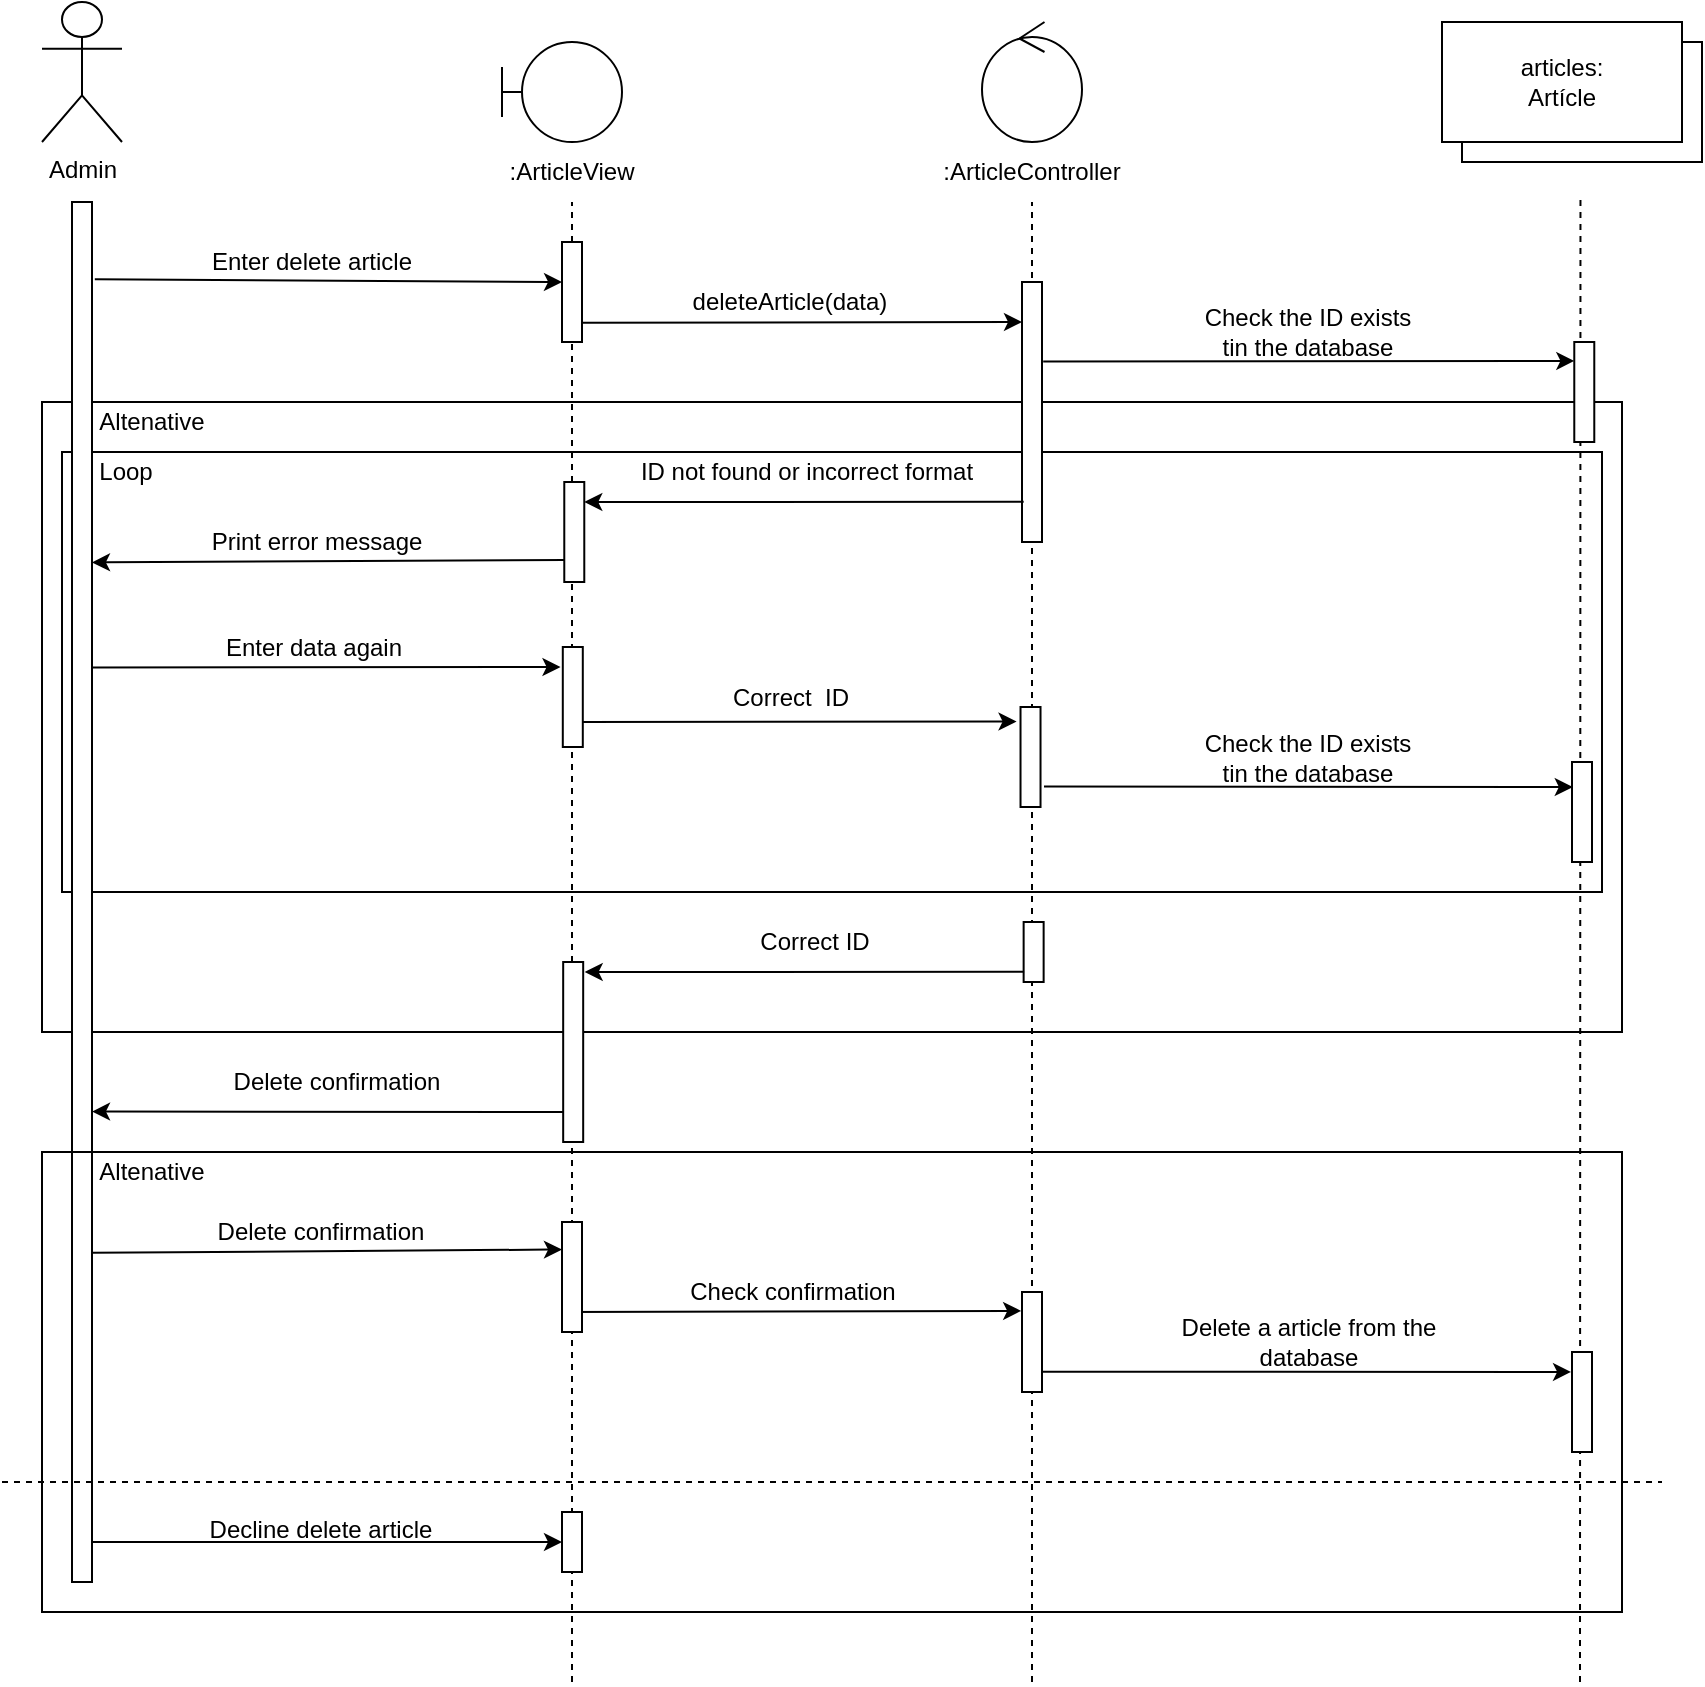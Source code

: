<mxfile version="20.0.1" type="device"><diagram id="6Jm7DpInlG3q7c3UBFbP" name="Page-1"><mxGraphModel dx="781" dy="1084" grid="1" gridSize="10" guides="1" tooltips="1" connect="1" arrows="1" fold="1" page="1" pageScale="1" pageWidth="827" pageHeight="1169" math="0" shadow="0"><root><mxCell id="0"/><mxCell id="1" parent="0"/><mxCell id="nzm7zVkuCZry_IWOrkpd-141" value="" style="endArrow=classic;html=1;rounded=0;exitX=1.056;exitY=0.049;exitDx=0;exitDy=0;exitPerimeter=0;entryX=0;entryY=0.5;entryDx=0;entryDy=0;" parent="1" target="nzm7zVkuCZry_IWOrkpd-146" edge="1"><mxGeometry width="50" height="50" relative="1" as="geometry"><mxPoint x="55.56" y="770" as="sourcePoint"/><mxPoint x="290.0" y="769.82" as="targetPoint"/></mxGeometry></mxCell><mxCell id="nzm7zVkuCZry_IWOrkpd-105" value="" style="rounded=0;whiteSpace=wrap;html=1;fillColor=none;" parent="1" vertex="1"><mxGeometry x="40" y="200" width="790" height="315" as="geometry"/></mxCell><mxCell id="nzm7zVkuCZry_IWOrkpd-106" value="" style="rounded=0;whiteSpace=wrap;html=1;fillColor=none;" parent="1" vertex="1"><mxGeometry x="50" y="225" width="770" height="220" as="geometry"/></mxCell><mxCell id="nzm7zVkuCZry_IWOrkpd-107" value="Loop" style="text;html=1;strokeColor=none;fillColor=none;align=center;verticalAlign=middle;whiteSpace=wrap;rounded=0;" parent="1" vertex="1"><mxGeometry x="67.38" y="225" width="30" height="20" as="geometry"/></mxCell><mxCell id="nzm7zVkuCZry_IWOrkpd-108" value="Altenative" style="text;html=1;strokeColor=none;fillColor=none;align=center;verticalAlign=middle;whiteSpace=wrap;rounded=0;" parent="1" vertex="1"><mxGeometry x="70" y="200" width="50" height="20" as="geometry"/></mxCell><mxCell id="nzm7zVkuCZry_IWOrkpd-1" value="" style="endArrow=none;dashed=1;html=1;rounded=0;" parent="1" edge="1"><mxGeometry width="50" height="50" relative="1" as="geometry"><mxPoint x="535" y="840" as="sourcePoint"/><mxPoint x="535" y="100" as="targetPoint"/></mxGeometry></mxCell><mxCell id="nzm7zVkuCZry_IWOrkpd-7" value="" style="endArrow=none;dashed=1;html=1;rounded=0;entryX=0.5;entryY=1;entryDx=0;entryDy=0;startArrow=none;" parent="1" edge="1"><mxGeometry width="50" height="50" relative="1" as="geometry"><mxPoint x="809" y="840" as="sourcePoint"/><mxPoint x="809.24" y="96.29" as="targetPoint"/></mxGeometry></mxCell><mxCell id="nzm7zVkuCZry_IWOrkpd-8" value="" style="endArrow=none;dashed=1;html=1;rounded=0;startArrow=none;" parent="1" edge="1"><mxGeometry width="50" height="50" relative="1" as="geometry"><mxPoint x="305" y="840" as="sourcePoint"/><mxPoint x="305" y="100" as="targetPoint"/></mxGeometry></mxCell><mxCell id="nzm7zVkuCZry_IWOrkpd-11" value="listadoArticulos:&lt;br&gt;Artículos" style="rounded=0;whiteSpace=wrap;html=1;" parent="1" vertex="1"><mxGeometry x="750" y="20" width="120" height="60" as="geometry"/></mxCell><mxCell id="nzm7zVkuCZry_IWOrkpd-12" value="Admin" style="shape=umlActor;verticalLabelPosition=bottom;verticalAlign=top;html=1;outlineConnect=0;" parent="1" vertex="1"><mxGeometry x="40" width="40" height="70" as="geometry"/></mxCell><mxCell id="nzm7zVkuCZry_IWOrkpd-13" value="" style="shape=umlBoundary;whiteSpace=wrap;html=1;" parent="1" vertex="1"><mxGeometry x="270" y="20" width="60" height="50" as="geometry"/></mxCell><mxCell id="nzm7zVkuCZry_IWOrkpd-14" value=":ArticleView" style="text;html=1;strokeColor=none;fillColor=none;align=center;verticalAlign=middle;whiteSpace=wrap;rounded=0;" parent="1" vertex="1"><mxGeometry x="290" y="75" width="30" height="20" as="geometry"/></mxCell><mxCell id="nzm7zVkuCZry_IWOrkpd-15" value=":ArticleController" style="text;html=1;strokeColor=none;fillColor=none;align=center;verticalAlign=middle;whiteSpace=wrap;rounded=0;" parent="1" vertex="1"><mxGeometry x="500" y="75" width="70" height="20" as="geometry"/></mxCell><mxCell id="nzm7zVkuCZry_IWOrkpd-16" value="" style="ellipse;shape=umlControl;whiteSpace=wrap;html=1;" parent="1" vertex="1"><mxGeometry x="510" y="10" width="50" height="60" as="geometry"/></mxCell><mxCell id="nzm7zVkuCZry_IWOrkpd-17" value="articles:&lt;br&gt;Artícle" style="rounded=0;whiteSpace=wrap;html=1;" parent="1" vertex="1"><mxGeometry x="740" y="10" width="120" height="60" as="geometry"/></mxCell><mxCell id="nzm7zVkuCZry_IWOrkpd-19" value="Enter delete article" style="text;html=1;strokeColor=none;fillColor=none;align=center;verticalAlign=middle;whiteSpace=wrap;rounded=0;" parent="1" vertex="1"><mxGeometry x="110" y="120" width="130" height="20" as="geometry"/></mxCell><mxCell id="nzm7zVkuCZry_IWOrkpd-20" value="" style="rounded=0;whiteSpace=wrap;html=1;" parent="1" vertex="1"><mxGeometry x="300" y="120" width="10" height="50" as="geometry"/></mxCell><mxCell id="nzm7zVkuCZry_IWOrkpd-21" value="" style="endArrow=classic;html=1;rounded=0;exitX=1.141;exitY=0.056;exitDx=0;exitDy=0;exitPerimeter=0;" parent="1" source="nzm7zVkuCZry_IWOrkpd-92" edge="1"><mxGeometry width="50" height="50" relative="1" as="geometry"><mxPoint x="70" y="140" as="sourcePoint"/><mxPoint x="300" y="140" as="targetPoint"/></mxGeometry></mxCell><mxCell id="nzm7zVkuCZry_IWOrkpd-22" value="deleteArticle(data)" style="text;html=1;strokeColor=none;fillColor=none;align=center;verticalAlign=middle;whiteSpace=wrap;rounded=0;" parent="1" vertex="1"><mxGeometry x="349" y="140" width="130" height="20" as="geometry"/></mxCell><mxCell id="nzm7zVkuCZry_IWOrkpd-23" value="" style="rounded=0;whiteSpace=wrap;html=1;" parent="1" vertex="1"><mxGeometry x="530" y="140" width="10" height="130" as="geometry"/></mxCell><mxCell id="nzm7zVkuCZry_IWOrkpd-24" value="" style="endArrow=classic;html=1;rounded=0;exitX=0.948;exitY=0.101;exitDx=0;exitDy=0;exitPerimeter=0;" parent="1" edge="1"><mxGeometry width="50" height="50" relative="1" as="geometry"><mxPoint x="310" y="160.4" as="sourcePoint"/><mxPoint x="530" y="160" as="targetPoint"/></mxGeometry></mxCell><mxCell id="nzm7zVkuCZry_IWOrkpd-25" value="Check the ID exists tin the database" style="text;html=1;strokeColor=none;fillColor=none;align=center;verticalAlign=middle;whiteSpace=wrap;rounded=0;" parent="1" vertex="1"><mxGeometry x="620" y="150" width="106" height="30" as="geometry"/></mxCell><mxCell id="nzm7zVkuCZry_IWOrkpd-26" value="" style="rounded=0;whiteSpace=wrap;html=1;" parent="1" vertex="1"><mxGeometry x="806.14" y="170" width="10" height="50" as="geometry"/></mxCell><mxCell id="nzm7zVkuCZry_IWOrkpd-92" value="" style="rounded=0;whiteSpace=wrap;html=1;" parent="1" vertex="1"><mxGeometry x="55" y="100" width="10" height="690" as="geometry"/></mxCell><mxCell id="nzm7zVkuCZry_IWOrkpd-104" value="" style="endArrow=classic;html=1;rounded=0;exitX=1.059;exitY=0.306;exitDx=0;exitDy=0;exitPerimeter=0;entryX=0.003;entryY=0.189;entryDx=0;entryDy=0;entryPerimeter=0;" parent="1" source="nzm7zVkuCZry_IWOrkpd-23" target="nzm7zVkuCZry_IWOrkpd-26" edge="1"><mxGeometry width="50" height="50" relative="1" as="geometry"><mxPoint x="560" y="180" as="sourcePoint"/><mxPoint x="800" y="180" as="targetPoint"/></mxGeometry></mxCell><mxCell id="nzm7zVkuCZry_IWOrkpd-109" value="ID not found or incorrect format" style="text;html=1;strokeColor=none;fillColor=none;align=center;verticalAlign=middle;whiteSpace=wrap;rounded=0;" parent="1" vertex="1"><mxGeometry x="334.64" y="225" width="175.36" height="20" as="geometry"/></mxCell><mxCell id="nzm7zVkuCZry_IWOrkpd-110" value="" style="endArrow=classic;html=1;rounded=0;exitX=-0.03;exitY=0.899;exitDx=0;exitDy=0;exitPerimeter=0;" parent="1" edge="1"><mxGeometry width="50" height="50" relative="1" as="geometry"><mxPoint x="530.84" y="249.9" as="sourcePoint"/><mxPoint x="311.14" y="250.0" as="targetPoint"/></mxGeometry></mxCell><mxCell id="nzm7zVkuCZry_IWOrkpd-111" value="" style="rounded=0;whiteSpace=wrap;html=1;" parent="1" vertex="1"><mxGeometry x="301.14" y="240" width="10" height="50" as="geometry"/></mxCell><mxCell id="nzm7zVkuCZry_IWOrkpd-112" value="Print error message" style="text;html=1;strokeColor=none;fillColor=none;align=center;verticalAlign=middle;whiteSpace=wrap;rounded=0;" parent="1" vertex="1"><mxGeometry x="97.38" y="260" width="161" height="20" as="geometry"/></mxCell><mxCell id="nzm7zVkuCZry_IWOrkpd-113" value="" style="endArrow=classic;html=1;rounded=0;exitX=-0.03;exitY=0.899;exitDx=0;exitDy=0;exitPerimeter=0;entryX=0.886;entryY=0.18;entryDx=0;entryDy=0;entryPerimeter=0;" parent="1" edge="1"><mxGeometry width="50" height="50" relative="1" as="geometry"><mxPoint x="301.14" y="279.05" as="sourcePoint"/><mxPoint x="65.0" y="280.2" as="targetPoint"/></mxGeometry></mxCell><mxCell id="nzm7zVkuCZry_IWOrkpd-114" value="Enter data again" style="text;html=1;strokeColor=none;fillColor=none;align=center;verticalAlign=middle;whiteSpace=wrap;rounded=0;" parent="1" vertex="1"><mxGeometry x="102.65" y="312.5" width="145.5" height="20" as="geometry"/></mxCell><mxCell id="nzm7zVkuCZry_IWOrkpd-115" value="" style="rounded=0;whiteSpace=wrap;html=1;" parent="1" vertex="1"><mxGeometry x="300.4" y="322.5" width="10" height="50" as="geometry"/></mxCell><mxCell id="nzm7zVkuCZry_IWOrkpd-116" value="Correct&amp;nbsp; ID" style="text;html=1;strokeColor=none;fillColor=none;align=center;verticalAlign=middle;whiteSpace=wrap;rounded=0;" parent="1" vertex="1"><mxGeometry x="333.9" y="337.5" width="161" height="20" as="geometry"/></mxCell><mxCell id="nzm7zVkuCZry_IWOrkpd-117" value="" style="endArrow=classic;html=1;rounded=0;exitX=1;exitY=0.75;exitDx=0;exitDy=0;entryX=-0.198;entryY=0.145;entryDx=0;entryDy=0;entryPerimeter=0;" parent="1" source="nzm7zVkuCZry_IWOrkpd-115" target="nzm7zVkuCZry_IWOrkpd-120" edge="1"><mxGeometry width="50" height="50" relative="1" as="geometry"><mxPoint x="311.14" y="400.4" as="sourcePoint"/><mxPoint x="531.14" y="400.0" as="targetPoint"/></mxGeometry></mxCell><mxCell id="nzm7zVkuCZry_IWOrkpd-119" value="" style="endArrow=classic;html=1;rounded=0;exitX=1.059;exitY=0.442;exitDx=0;exitDy=0;exitPerimeter=0;" parent="1" edge="1"><mxGeometry width="50" height="50" relative="1" as="geometry"><mxPoint x="540.99" y="392.28" as="sourcePoint"/><mxPoint x="805.4" y="392.5" as="targetPoint"/></mxGeometry></mxCell><mxCell id="nzm7zVkuCZry_IWOrkpd-120" value="" style="rounded=0;whiteSpace=wrap;html=1;" parent="1" vertex="1"><mxGeometry x="529.26" y="352.5" width="10" height="50" as="geometry"/></mxCell><mxCell id="nzm7zVkuCZry_IWOrkpd-121" value="" style="endArrow=classic;html=1;rounded=0;exitX=1.035;exitY=0.229;exitDx=0;exitDy=0;exitPerimeter=0;" parent="1" edge="1"><mxGeometry width="50" height="50" relative="1" as="geometry"><mxPoint x="64.61" y="332.72" as="sourcePoint"/><mxPoint x="299.26" y="332.5" as="targetPoint"/></mxGeometry></mxCell><mxCell id="nzm7zVkuCZry_IWOrkpd-123" value="" style="rounded=0;whiteSpace=wrap;html=1;" parent="1" vertex="1"><mxGeometry x="805" y="380" width="10" height="50" as="geometry"/></mxCell><mxCell id="nzm7zVkuCZry_IWOrkpd-124" value="Check the ID exists tin the database" style="text;html=1;strokeColor=none;fillColor=none;align=center;verticalAlign=middle;whiteSpace=wrap;rounded=0;" parent="1" vertex="1"><mxGeometry x="620" y="362.5" width="106" height="30" as="geometry"/></mxCell><mxCell id="nzm7zVkuCZry_IWOrkpd-125" value="" style="rounded=0;whiteSpace=wrap;html=1;glass=0;" parent="1" vertex="1"><mxGeometry x="300.59" y="480" width="10" height="90" as="geometry"/></mxCell><mxCell id="nzm7zVkuCZry_IWOrkpd-126" value="" style="endArrow=classic;html=1;rounded=0;entryX=0.887;entryY=0.396;entryDx=0;entryDy=0;entryPerimeter=0;exitX=0.059;exitY=0.468;exitDx=0;exitDy=0;exitPerimeter=0;" parent="1" edge="1"><mxGeometry width="50" height="50" relative="1" as="geometry"><mxPoint x="300.59" y="554.97" as="sourcePoint"/><mxPoint x="65.0" y="554.77" as="targetPoint"/></mxGeometry></mxCell><mxCell id="nzm7zVkuCZry_IWOrkpd-127" value="&lt;font face=&quot;helvetica&quot;&gt;Delete confirmation&lt;/font&gt;" style="text;html=1;strokeColor=none;fillColor=none;align=center;verticalAlign=middle;whiteSpace=wrap;rounded=0;" parent="1" vertex="1"><mxGeometry x="105" y="530" width="165" height="20" as="geometry"/></mxCell><mxCell id="nzm7zVkuCZry_IWOrkpd-128" value="" style="rounded=0;whiteSpace=wrap;html=1;" parent="1" vertex="1"><mxGeometry x="530.82" y="460" width="10" height="30" as="geometry"/></mxCell><mxCell id="nzm7zVkuCZry_IWOrkpd-129" value="Correct ID" style="text;html=1;strokeColor=none;fillColor=none;align=center;verticalAlign=middle;whiteSpace=wrap;rounded=0;" parent="1" vertex="1"><mxGeometry x="378.8" y="460" width="95.02" height="20" as="geometry"/></mxCell><mxCell id="nzm7zVkuCZry_IWOrkpd-130" value="" style="endArrow=classic;html=1;rounded=0;exitX=-0.03;exitY=0.899;exitDx=0;exitDy=0;exitPerimeter=0;" parent="1" edge="1"><mxGeometry width="50" height="50" relative="1" as="geometry"><mxPoint x="531.04" y="484.9" as="sourcePoint"/><mxPoint x="311.34" y="485" as="targetPoint"/></mxGeometry></mxCell><mxCell id="nzm7zVkuCZry_IWOrkpd-131" value="" style="rounded=0;whiteSpace=wrap;html=1;glass=0;labelBackgroundColor=none;fillColor=none;" parent="1" vertex="1"><mxGeometry x="40" y="575" width="790" height="230" as="geometry"/></mxCell><mxCell id="nzm7zVkuCZry_IWOrkpd-132" value="" style="endArrow=classic;html=1;rounded=0;exitX=1.056;exitY=0.049;exitDx=0;exitDy=0;exitPerimeter=0;entryX=0;entryY=0.25;entryDx=0;entryDy=0;" parent="1" target="nzm7zVkuCZry_IWOrkpd-147" edge="1"><mxGeometry width="50" height="50" relative="1" as="geometry"><mxPoint x="65.0" y="625.43" as="sourcePoint"/><mxPoint x="296.34" y="625" as="targetPoint"/></mxGeometry></mxCell><mxCell id="nzm7zVkuCZry_IWOrkpd-133" value="Delete confirmation" style="text;html=1;strokeColor=none;fillColor=none;align=center;verticalAlign=middle;whiteSpace=wrap;rounded=0;" parent="1" vertex="1"><mxGeometry x="110.0" y="605" width="139.48" height="20" as="geometry"/></mxCell><mxCell id="nzm7zVkuCZry_IWOrkpd-134" value="Check confirmation" style="text;html=1;strokeColor=none;fillColor=none;align=center;verticalAlign=middle;whiteSpace=wrap;rounded=0;" parent="1" vertex="1"><mxGeometry x="334.99" y="635" width="161" height="20" as="geometry"/></mxCell><mxCell id="nzm7zVkuCZry_IWOrkpd-135" value="" style="endArrow=classic;html=1;rounded=0;exitX=1;exitY=0.8;exitDx=0;exitDy=0;exitPerimeter=0;entryX=-0.041;entryY=0.189;entryDx=0;entryDy=0;entryPerimeter=0;" parent="1" target="nzm7zVkuCZry_IWOrkpd-136" edge="1"><mxGeometry width="50" height="50" relative="1" as="geometry"><mxPoint x="301.7" y="655" as="sourcePoint"/><mxPoint x="525.49" y="652.19" as="targetPoint"/></mxGeometry></mxCell><mxCell id="nzm7zVkuCZry_IWOrkpd-136" value="" style="rounded=0;whiteSpace=wrap;html=1;" parent="1" vertex="1"><mxGeometry x="530" y="645" width="10" height="50" as="geometry"/></mxCell><mxCell id="nzm7zVkuCZry_IWOrkpd-137" value="" style="endArrow=classic;html=1;rounded=0;exitX=1.009;exitY=0.798;exitDx=0;exitDy=0;exitPerimeter=0;entryX=-0.048;entryY=0.199;entryDx=0;entryDy=0;entryPerimeter=0;" parent="1" source="nzm7zVkuCZry_IWOrkpd-136" target="nzm7zVkuCZry_IWOrkpd-143" edge="1"><mxGeometry width="50" height="50" relative="1" as="geometry"><mxPoint x="864.74" y="685" as="sourcePoint"/><mxPoint x="800" y="685" as="targetPoint"/></mxGeometry></mxCell><mxCell id="nzm7zVkuCZry_IWOrkpd-140" value="Decline delete article" style="text;html=1;strokeColor=none;fillColor=none;align=center;verticalAlign=middle;whiteSpace=wrap;rounded=0;" parent="1" vertex="1"><mxGeometry x="110" y="754" width="139.48" height="20" as="geometry"/></mxCell><mxCell id="nzm7zVkuCZry_IWOrkpd-142" value="Altenative" style="text;html=1;strokeColor=none;fillColor=none;align=center;verticalAlign=middle;whiteSpace=wrap;rounded=0;" parent="1" vertex="1"><mxGeometry x="70" y="575" width="50" height="20" as="geometry"/></mxCell><mxCell id="nzm7zVkuCZry_IWOrkpd-143" value="" style="rounded=0;whiteSpace=wrap;html=1;" parent="1" vertex="1"><mxGeometry x="805" y="675" width="10" height="50" as="geometry"/></mxCell><mxCell id="nzm7zVkuCZry_IWOrkpd-145" value="Delete a article from the database" style="text;html=1;strokeColor=none;fillColor=none;align=center;verticalAlign=middle;whiteSpace=wrap;rounded=0;labelBackgroundColor=none;" parent="1" vertex="1"><mxGeometry x="607.5" y="655" width="131" height="30" as="geometry"/></mxCell><mxCell id="nzm7zVkuCZry_IWOrkpd-146" value="" style="rounded=0;whiteSpace=wrap;html=1;" parent="1" vertex="1"><mxGeometry x="300" y="755" width="10" height="30" as="geometry"/></mxCell><mxCell id="nzm7zVkuCZry_IWOrkpd-147" value="" style="rounded=0;whiteSpace=wrap;html=1;glass=0;" parent="1" vertex="1"><mxGeometry x="300" y="610" width="10" height="55" as="geometry"/></mxCell><mxCell id="nzm7zVkuCZry_IWOrkpd-148" value="" style="endArrow=none;dashed=1;html=1;rounded=0;" parent="1" edge="1"><mxGeometry width="50" height="50" relative="1" as="geometry"><mxPoint x="20" y="740" as="sourcePoint"/><mxPoint x="850" y="740" as="targetPoint"/></mxGeometry></mxCell></root></mxGraphModel></diagram></mxfile>